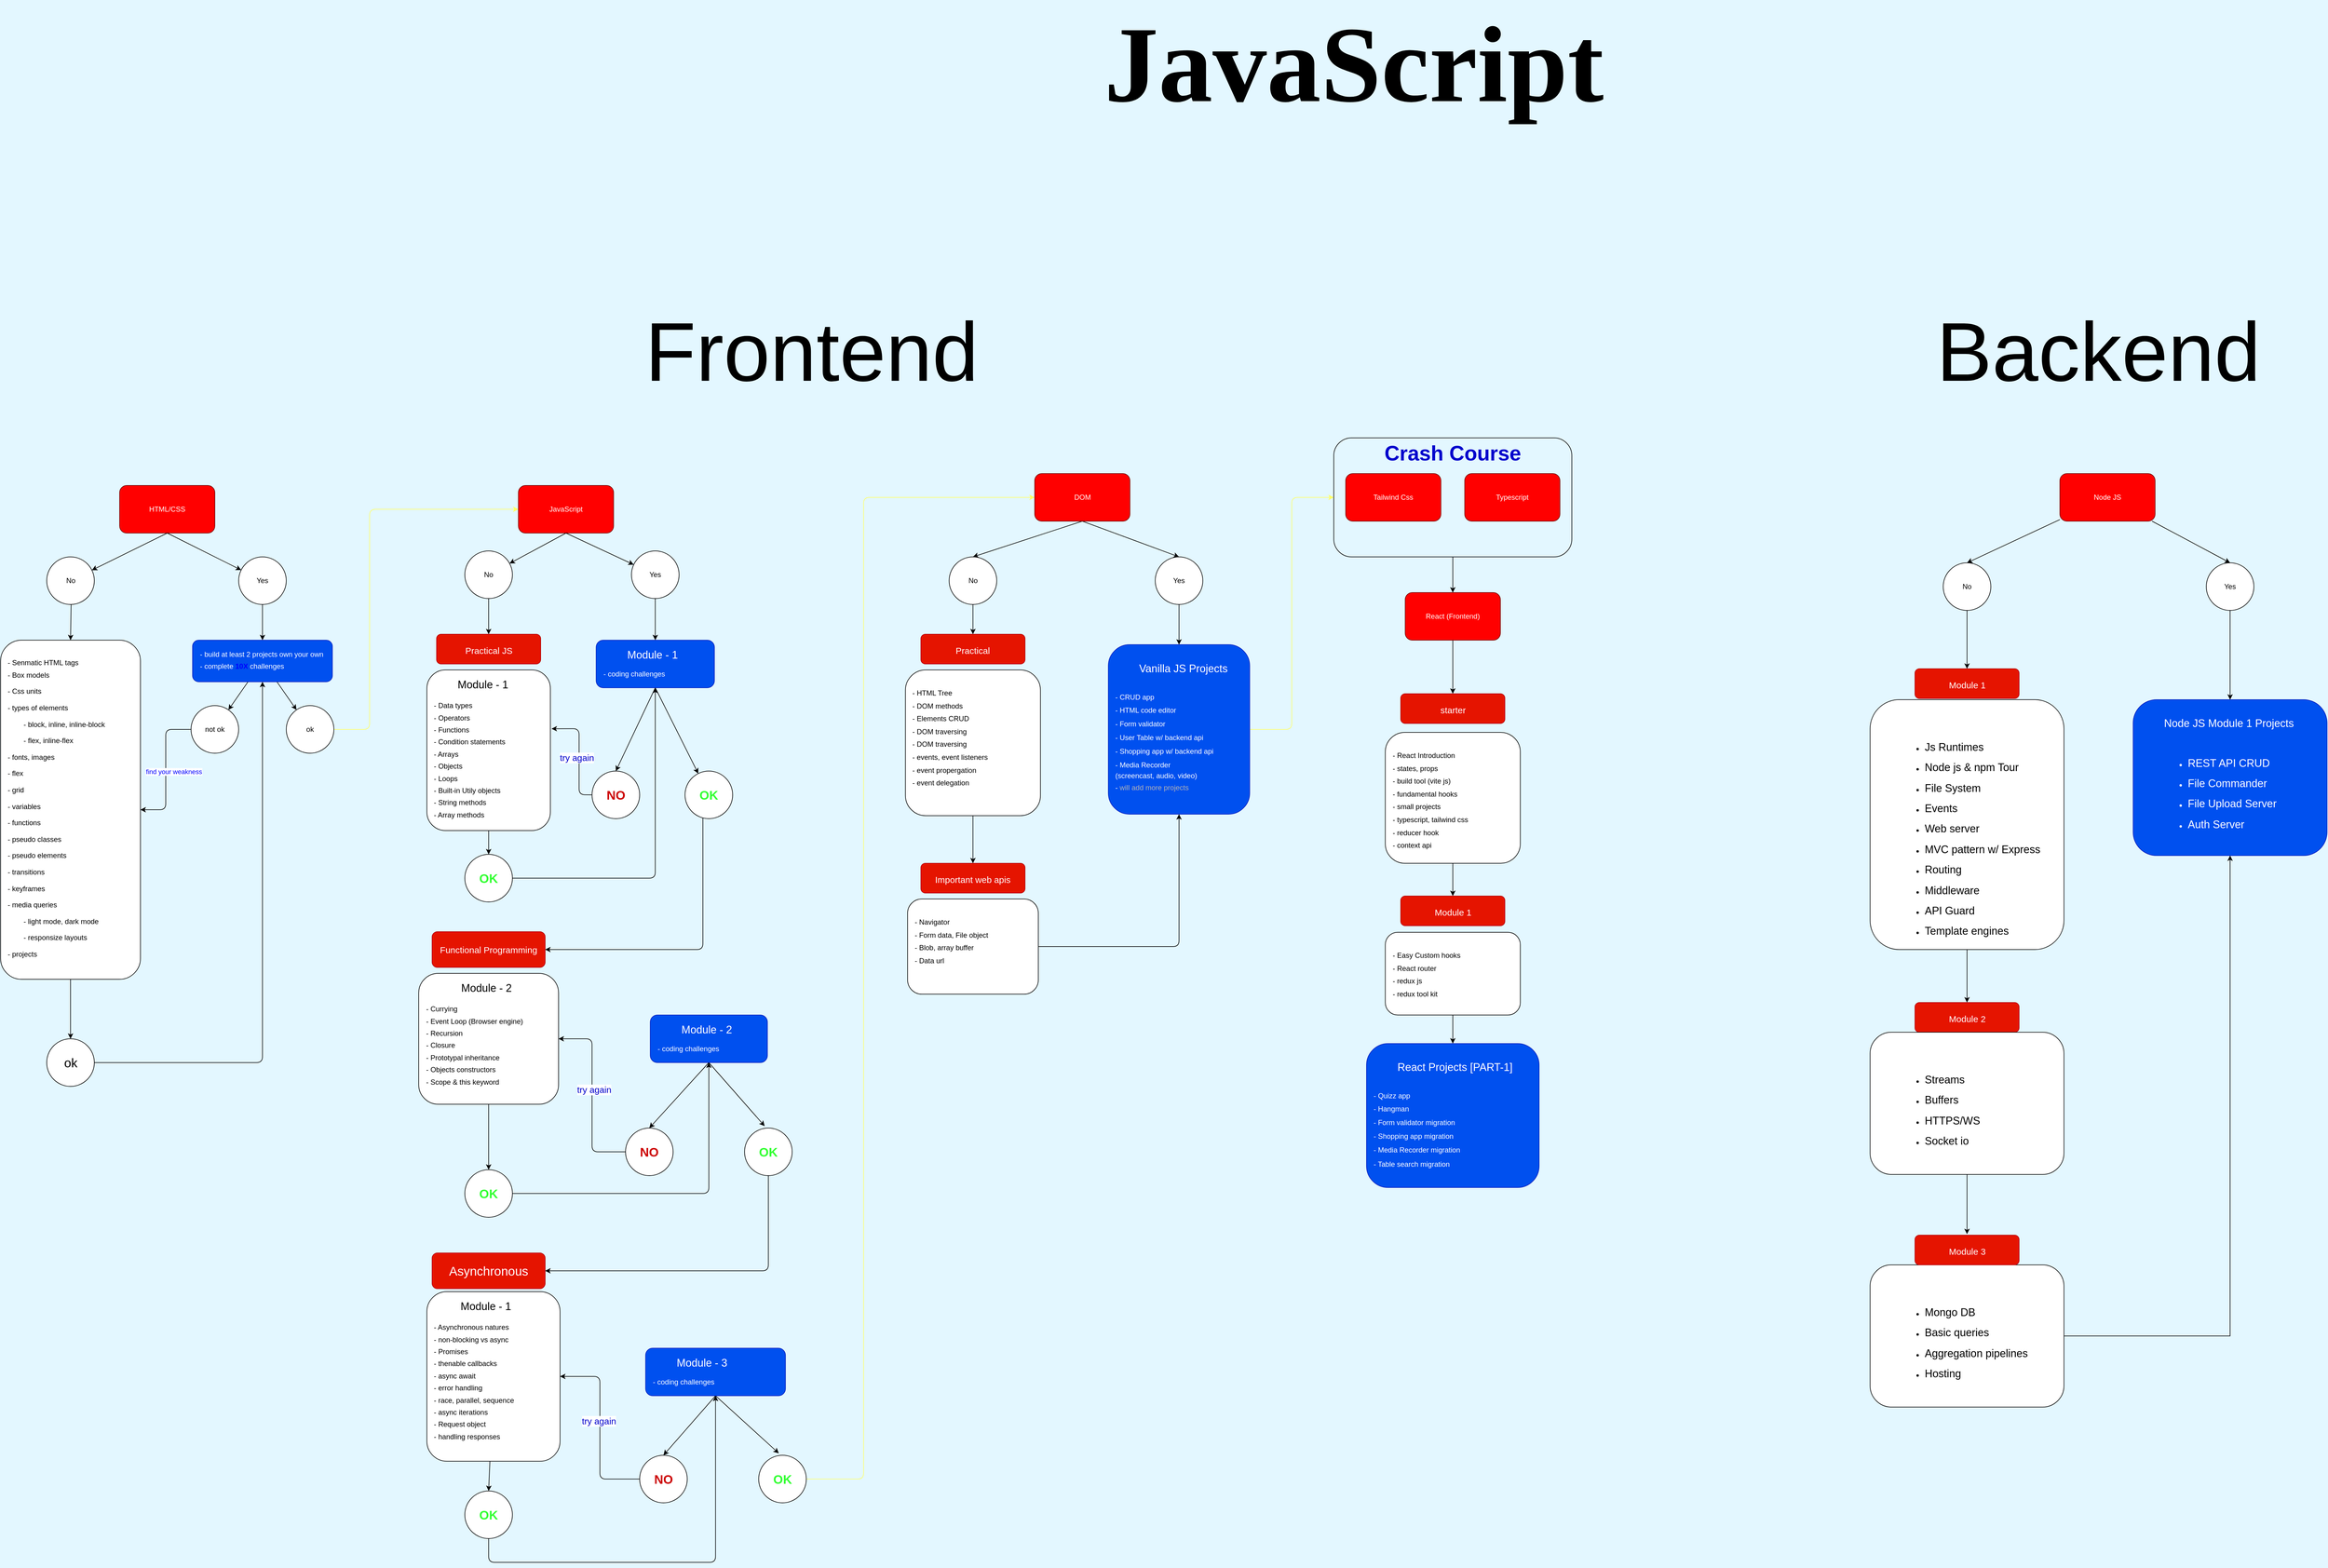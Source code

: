 <mxfile version="22.0.8" type="github">
  <diagram name="Page-1" id="PDXy6o1NTg4b_xBKvF_s">
    <mxGraphModel dx="7060" dy="3550" grid="0" gridSize="10" guides="1" tooltips="1" connect="1" arrows="1" fold="1" page="0" pageScale="1" pageWidth="827" pageHeight="1169" background="#E3F7FF" math="0" shadow="0">
      <root>
        <mxCell id="0" />
        <mxCell id="1" parent="0" />
        <mxCell id="FlzMsr6A2PIpTHrgCxrh-2" value="" style="edgeStyle=none;html=1;exitX=0.5;exitY=1;exitDx=0;exitDy=0;" parent="1" source="FlzMsr6A2PIpTHrgCxrh-3" target="FlzMsr6A2PIpTHrgCxrh-5" edge="1">
          <mxGeometry relative="1" as="geometry" />
        </mxCell>
        <mxCell id="FlzMsr6A2PIpTHrgCxrh-3" value="HTML/CSS" style="rounded=1;whiteSpace=wrap;html=1;fillColor=#FF0000;fontColor=#ffffff;strokeColor=#6F0000;" parent="1" vertex="1">
          <mxGeometry x="160" y="70" width="160" height="80" as="geometry" />
        </mxCell>
        <mxCell id="FlzMsr6A2PIpTHrgCxrh-4" style="edgeStyle=none;html=1;entryX=0.5;entryY=0;entryDx=0;entryDy=0;fontColor=#0000FF;" parent="1" source="FlzMsr6A2PIpTHrgCxrh-5" target="FlzMsr6A2PIpTHrgCxrh-13" edge="1">
          <mxGeometry relative="1" as="geometry" />
        </mxCell>
        <mxCell id="FlzMsr6A2PIpTHrgCxrh-5" value="No" style="ellipse;whiteSpace=wrap;html=1;rounded=1;" parent="1" vertex="1">
          <mxGeometry x="37.5" y="190" width="80" height="80" as="geometry" />
        </mxCell>
        <mxCell id="FlzMsr6A2PIpTHrgCxrh-6" style="edgeStyle=none;html=1;entryX=0.5;entryY=0;entryDx=0;entryDy=0;" parent="1" source="FlzMsr6A2PIpTHrgCxrh-7" target="FlzMsr6A2PIpTHrgCxrh-11" edge="1">
          <mxGeometry relative="1" as="geometry" />
        </mxCell>
        <mxCell id="FlzMsr6A2PIpTHrgCxrh-7" value="Yes" style="ellipse;whiteSpace=wrap;html=1;rounded=1;" parent="1" vertex="1">
          <mxGeometry x="360" y="190" width="80" height="80" as="geometry" />
        </mxCell>
        <mxCell id="FlzMsr6A2PIpTHrgCxrh-8" value="" style="edgeStyle=none;html=1;exitX=0.5;exitY=1;exitDx=0;exitDy=0;" parent="1" source="FlzMsr6A2PIpTHrgCxrh-3" target="FlzMsr6A2PIpTHrgCxrh-7" edge="1">
          <mxGeometry relative="1" as="geometry">
            <mxPoint x="413.636" y="160" as="sourcePoint" />
          </mxGeometry>
        </mxCell>
        <mxCell id="FlzMsr6A2PIpTHrgCxrh-9" value="" style="edgeStyle=none;html=1;fontColor=#0000FF;" parent="1" source="FlzMsr6A2PIpTHrgCxrh-11" target="FlzMsr6A2PIpTHrgCxrh-15" edge="1">
          <mxGeometry relative="1" as="geometry" />
        </mxCell>
        <mxCell id="FlzMsr6A2PIpTHrgCxrh-10" value="" style="edgeStyle=none;html=1;fontColor=#0000FF;" parent="1" source="FlzMsr6A2PIpTHrgCxrh-11" target="FlzMsr6A2PIpTHrgCxrh-18" edge="1">
          <mxGeometry relative="1" as="geometry" />
        </mxCell>
        <mxCell id="FlzMsr6A2PIpTHrgCxrh-11" value="&lt;div style=&quot;text-align: justify;&quot;&gt;&lt;span style=&quot;background-color: initial;&quot;&gt;- build at least 2 projects own your own&lt;/span&gt;&lt;/div&gt;&lt;div style=&quot;text-align: justify; line-height: 230%;&quot;&gt;&lt;span style=&quot;background-color: initial;&quot;&gt;- complete &lt;b&gt;&lt;font color=&quot;#0000ff&quot;&gt;10X&lt;/font&gt;&lt;/b&gt; challenges&lt;/span&gt;&lt;/div&gt;" style="whiteSpace=wrap;html=1;rounded=1;align=left;spacingTop=0;spacing=12;verticalAlign=top;fillColor=#0050ef;fontColor=#ffffff;strokeColor=#001DBC;" parent="1" vertex="1">
          <mxGeometry x="282.5" y="330" width="235" height="70" as="geometry" />
        </mxCell>
        <mxCell id="FlzMsr6A2PIpTHrgCxrh-12" value="" style="edgeStyle=none;html=1;fontSize=18;" parent="1" source="FlzMsr6A2PIpTHrgCxrh-13" target="FlzMsr6A2PIpTHrgCxrh-30" edge="1">
          <mxGeometry relative="1" as="geometry" />
        </mxCell>
        <mxCell id="FlzMsr6A2PIpTHrgCxrh-13" value="&amp;nbsp; &amp;nbsp; &amp;nbsp; &amp;nbsp; &amp;nbsp; &amp;nbsp; &amp;nbsp; &amp;nbsp; &amp;nbsp; &amp;nbsp; &amp;nbsp; &amp;nbsp; &amp;nbsp; &amp;nbsp; &amp;nbsp; &amp;nbsp; &amp;nbsp; &amp;nbsp; &amp;nbsp; &amp;nbsp; &amp;nbsp; &amp;nbsp; &amp;nbsp; &amp;nbsp; &amp;nbsp; &amp;nbsp; &amp;nbsp; &amp;nbsp; &amp;nbsp; &amp;nbsp;&lt;br&gt;- Senmatic HTML tags&lt;br&gt;&lt;div style=&quot;line-height: 27.6px;&quot;&gt;&lt;span style=&quot;background-color: initial;&quot;&gt;- Box models&lt;/span&gt;&lt;/div&gt;&lt;div style=&quot;line-height: 27.6px;&quot;&gt;&lt;span style=&quot;background-color: initial;&quot;&gt;- Css units&lt;/span&gt;&lt;/div&gt;&lt;div style=&quot;line-height: 27.6px;&quot;&gt;&lt;span style=&quot;background-color: initial;&quot;&gt;- types of elements&amp;nbsp;&lt;/span&gt;&lt;/div&gt;&lt;div style=&quot;line-height: 27.6px;&quot;&gt;&lt;span style=&quot;background-color: initial;&quot;&gt;&lt;span style=&quot;white-space: pre;&quot;&gt;&#x9;&lt;/span&gt;- block, inline, inline-block&lt;/span&gt;&lt;/div&gt;&lt;div style=&quot;line-height: 27.6px;&quot;&gt;&lt;span style=&quot;background-color: initial;&quot;&gt;&lt;span style=&quot;white-space: pre;&quot;&gt;&#x9;&lt;/span&gt;- flex, inline-flex&lt;br&gt;&lt;/span&gt;&lt;/div&gt;&lt;div style=&quot;line-height: 27.6px;&quot;&gt;&lt;span style=&quot;background-color: initial;&quot;&gt;- fonts,&amp;nbsp;&lt;/span&gt;&lt;span style=&quot;background-color: initial;&quot;&gt;images&lt;/span&gt;&lt;span style=&quot;background-color: initial;&quot;&gt;&lt;br&gt;&lt;/span&gt;&lt;/div&gt;&lt;div style=&quot;line-height: 27.6px;&quot;&gt;&lt;span style=&quot;background-color: initial;&quot;&gt;- flex&lt;/span&gt;&lt;/div&gt;&lt;div style=&quot;line-height: 27.6px;&quot;&gt;&lt;span style=&quot;background-color: initial;&quot;&gt;- grid&lt;/span&gt;&lt;/div&gt;&lt;div style=&quot;line-height: 27.6px;&quot;&gt;&lt;span style=&quot;background-color: initial;&quot;&gt;- variables&lt;/span&gt;&lt;/div&gt;&lt;div style=&quot;line-height: 27.6px;&quot;&gt;&lt;span style=&quot;background-color: initial;&quot;&gt;- functions&lt;/span&gt;&lt;/div&gt;&lt;div style=&quot;line-height: 27.6px;&quot;&gt;&lt;span style=&quot;background-color: initial;&quot;&gt;- pseudo classes&lt;/span&gt;&lt;/div&gt;&lt;div style=&quot;line-height: 27.6px;&quot;&gt;&lt;span style=&quot;background-color: initial;&quot;&gt;- pseudo elements&lt;/span&gt;&lt;/div&gt;&lt;div style=&quot;line-height: 27.6px;&quot;&gt;&lt;span style=&quot;background-color: initial;&quot;&gt;- transitions&lt;/span&gt;&lt;/div&gt;&lt;div style=&quot;line-height: 27.6px;&quot;&gt;&lt;span style=&quot;background-color: initial;&quot;&gt;- keyframes&lt;/span&gt;&lt;/div&gt;&lt;div style=&quot;line-height: 27.6px;&quot;&gt;&lt;span style=&quot;background-color: initial;&quot;&gt;- media queries&amp;nbsp;&lt;/span&gt;&lt;/div&gt;&lt;div style=&quot;line-height: 27.6px;&quot;&gt;&lt;span style=&quot;background-color: initial;&quot;&gt;&lt;span style=&quot;white-space: pre;&quot;&gt;&#x9;&lt;/span&gt;- light mode, dark mode&lt;br&gt;&lt;/span&gt;&lt;/div&gt;&lt;div style=&quot;line-height: 27.6px;&quot;&gt;&lt;span style=&quot;background-color: initial;&quot;&gt;&lt;span style=&quot;white-space: pre;&quot;&gt;&#x9;&lt;/span&gt;- responsize layouts&lt;br&gt;&lt;/span&gt;&lt;/div&gt;&lt;div style=&quot;line-height: 27.6px;&quot;&gt;&lt;span style=&quot;background-color: initial;&quot;&gt;- projects&lt;/span&gt;&lt;/div&gt;" style="whiteSpace=wrap;html=1;rounded=1;align=left;spacingTop=0;spacing=12;verticalAlign=top;" parent="1" vertex="1">
          <mxGeometry x="-40" y="330" width="235" height="570" as="geometry" />
        </mxCell>
        <mxCell id="FlzMsr6A2PIpTHrgCxrh-14" style="edgeStyle=orthogonalEdgeStyle;html=1;entryX=0;entryY=0.5;entryDx=0;entryDy=0;fontColor=#0000FF;fontSize=19;strokeColor=#FFFF66;" parent="1" source="FlzMsr6A2PIpTHrgCxrh-15" target="FlzMsr6A2PIpTHrgCxrh-20" edge="1">
          <mxGeometry relative="1" as="geometry">
            <Array as="points">
              <mxPoint x="580" y="480" />
              <mxPoint x="580" y="110" />
            </Array>
          </mxGeometry>
        </mxCell>
        <mxCell id="FlzMsr6A2PIpTHrgCxrh-15" value="ok" style="ellipse;whiteSpace=wrap;html=1;align=center;verticalAlign=middle;rounded=1;spacingTop=0;spacing=12;" parent="1" vertex="1">
          <mxGeometry x="440" y="440" width="80" height="80" as="geometry" />
        </mxCell>
        <mxCell id="FlzMsr6A2PIpTHrgCxrh-16" style="edgeStyle=orthogonalEdgeStyle;html=1;entryX=1;entryY=0.5;entryDx=0;entryDy=0;fontColor=#0000FF;" parent="1" source="FlzMsr6A2PIpTHrgCxrh-18" target="FlzMsr6A2PIpTHrgCxrh-13" edge="1">
          <mxGeometry relative="1" as="geometry" />
        </mxCell>
        <mxCell id="FlzMsr6A2PIpTHrgCxrh-17" value="find your weakness" style="edgeLabel;html=1;align=center;verticalAlign=middle;resizable=0;points=[];fontColor=#0000FF;rounded=1;" parent="FlzMsr6A2PIpTHrgCxrh-16" vertex="1" connectable="0">
          <mxGeometry x="-0.205" relative="1" as="geometry">
            <mxPoint x="13" y="26" as="offset" />
          </mxGeometry>
        </mxCell>
        <mxCell id="FlzMsr6A2PIpTHrgCxrh-18" value="not ok" style="ellipse;whiteSpace=wrap;html=1;align=center;verticalAlign=middle;rounded=1;spacingTop=0;spacing=12;" parent="1" vertex="1">
          <mxGeometry x="280" y="440" width="80" height="80" as="geometry" />
        </mxCell>
        <mxCell id="FlzMsr6A2PIpTHrgCxrh-19" value="" style="edgeStyle=none;html=1;exitX=0.5;exitY=1;exitDx=0;exitDy=0;" parent="1" source="FlzMsr6A2PIpTHrgCxrh-20" target="FlzMsr6A2PIpTHrgCxrh-22" edge="1">
          <mxGeometry relative="1" as="geometry" />
        </mxCell>
        <mxCell id="FlzMsr6A2PIpTHrgCxrh-20" value="JavaScript" style="rounded=1;whiteSpace=wrap;html=1;fillColor=#FF0000;fontColor=#ffffff;strokeColor=#6F0000;" parent="1" vertex="1">
          <mxGeometry x="830" y="70" width="160" height="80" as="geometry" />
        </mxCell>
        <mxCell id="FlzMsr6A2PIpTHrgCxrh-21" style="edgeStyle=orthogonalEdgeStyle;html=1;fontSize=15;fontColor=#0000CC;" parent="1" source="FlzMsr6A2PIpTHrgCxrh-22" target="FlzMsr6A2PIpTHrgCxrh-64" edge="1">
          <mxGeometry relative="1" as="geometry" />
        </mxCell>
        <mxCell id="FlzMsr6A2PIpTHrgCxrh-22" value="No" style="ellipse;whiteSpace=wrap;html=1;rounded=1;" parent="1" vertex="1">
          <mxGeometry x="740" y="180" width="80" height="80" as="geometry" />
        </mxCell>
        <mxCell id="FlzMsr6A2PIpTHrgCxrh-23" style="edgeStyle=none;html=1;" parent="1" source="FlzMsr6A2PIpTHrgCxrh-24" target="FlzMsr6A2PIpTHrgCxrh-28" edge="1">
          <mxGeometry relative="1" as="geometry" />
        </mxCell>
        <mxCell id="FlzMsr6A2PIpTHrgCxrh-24" value="Yes" style="ellipse;whiteSpace=wrap;html=1;rounded=1;" parent="1" vertex="1">
          <mxGeometry x="1020" y="180" width="80" height="80" as="geometry" />
        </mxCell>
        <mxCell id="FlzMsr6A2PIpTHrgCxrh-25" value="" style="edgeStyle=none;html=1;exitX=0.5;exitY=1;exitDx=0;exitDy=0;" parent="1" source="FlzMsr6A2PIpTHrgCxrh-20" target="FlzMsr6A2PIpTHrgCxrh-24" edge="1">
          <mxGeometry relative="1" as="geometry">
            <mxPoint x="1006.136" y="160" as="sourcePoint" />
          </mxGeometry>
        </mxCell>
        <mxCell id="FlzMsr6A2PIpTHrgCxrh-26" value="" style="html=1;fontSize=16;exitX=0.5;exitY=1;exitDx=0;exitDy=0;" parent="1" source="FlzMsr6A2PIpTHrgCxrh-28" target="FlzMsr6A2PIpTHrgCxrh-38" edge="1">
          <mxGeometry relative="1" as="geometry" />
        </mxCell>
        <mxCell id="FlzMsr6A2PIpTHrgCxrh-27" style="edgeStyle=none;html=1;exitX=0.5;exitY=1;exitDx=0;exitDy=0;entryX=0.5;entryY=0;entryDx=0;entryDy=0;fontSize=21;fontColor=#33FF33;" parent="1" source="FlzMsr6A2PIpTHrgCxrh-28" target="FlzMsr6A2PIpTHrgCxrh-41" edge="1">
          <mxGeometry relative="1" as="geometry" />
        </mxCell>
        <mxCell id="FlzMsr6A2PIpTHrgCxrh-28" value="&lt;blockquote style=&quot;margin: 0px 0px 0px 40px; border: none; padding: 0px; line-height: 140%;&quot;&gt;&lt;div style=&quot;text-align: center; line-height: 140%;&quot;&gt;&lt;font style=&quot;font-size: 18px;&quot;&gt;Module - 1&lt;/font&gt;&lt;/div&gt;&lt;/blockquote&gt;&lt;div style=&quot;text-align: center;&quot;&gt;&lt;span style=&quot;background-color: initial;&quot;&gt;&lt;br&gt;&lt;/span&gt;&lt;/div&gt;&lt;div style=&quot;text-align: justify;&quot;&gt;&lt;span style=&quot;background-color: initial;&quot;&gt;-&amp;nbsp;&lt;/span&gt;&lt;span style=&quot;background-color: initial;&quot;&gt;coding challenges&lt;/span&gt;&lt;br&gt;&lt;/div&gt;" style="whiteSpace=wrap;html=1;rounded=1;align=left;spacingTop=0;spacing=12;verticalAlign=top;fillColor=#0050ef;fontColor=#ffffff;strokeColor=#001DBC;" parent="1" vertex="1">
          <mxGeometry x="960.63" y="330" width="198.75" height="80" as="geometry" />
        </mxCell>
        <mxCell id="FlzMsr6A2PIpTHrgCxrh-29" style="edgeStyle=orthogonalEdgeStyle;html=1;entryX=0.5;entryY=1;entryDx=0;entryDy=0;fontSize=21;" parent="1" source="FlzMsr6A2PIpTHrgCxrh-30" target="FlzMsr6A2PIpTHrgCxrh-11" edge="1">
          <mxGeometry relative="1" as="geometry" />
        </mxCell>
        <mxCell id="FlzMsr6A2PIpTHrgCxrh-30" value="ok" style="ellipse;whiteSpace=wrap;html=1;align=center;verticalAlign=middle;rounded=1;spacingTop=0;spacing=12;fontSize=21;" parent="1" vertex="1">
          <mxGeometry x="37.5" y="1000" width="80" height="80" as="geometry" />
        </mxCell>
        <mxCell id="FlzMsr6A2PIpTHrgCxrh-31" value="" style="edgeStyle=orthogonalEdgeStyle;html=1;fontSize=16;" parent="1" source="FlzMsr6A2PIpTHrgCxrh-32" edge="1">
          <mxGeometry relative="1" as="geometry">
            <mxPoint x="780" y="690" as="targetPoint" />
          </mxGeometry>
        </mxCell>
        <mxCell id="FlzMsr6A2PIpTHrgCxrh-32" value="&lt;blockquote style=&quot;margin: 0px 0px 0px 40px; border: none; padding: 0px; line-height: 140%;&quot;&gt;&lt;div style=&quot;text-align: center; line-height: 140%;&quot;&gt;&lt;font style=&quot;font-size: 18px;&quot;&gt;Module - 1&lt;/font&gt;&lt;/div&gt;&lt;/blockquote&gt;&lt;div style=&quot;text-align: center;&quot;&gt;&lt;span style=&quot;background-color: initial;&quot;&gt;&lt;br&gt;&lt;/span&gt;&lt;/div&gt;&lt;div style=&quot;text-align: justify; line-height: 170%;&quot;&gt;- Data types&lt;/div&gt;&lt;div style=&quot;text-align: justify; line-height: 170%;&quot;&gt;- Operators&lt;/div&gt;&lt;div style=&quot;text-align: justify; line-height: 170%;&quot;&gt;- Functions&lt;/div&gt;&lt;div style=&quot;text-align: justify; line-height: 170%;&quot;&gt;- Condition statements&lt;/div&gt;&lt;div style=&quot;text-align: justify; line-height: 170%;&quot;&gt;- Arrays&lt;/div&gt;&lt;div style=&quot;text-align: justify; line-height: 170%;&quot;&gt;- Objects&lt;/div&gt;&lt;div style=&quot;text-align: justify; line-height: 170%;&quot;&gt;- Loops&lt;/div&gt;&lt;div style=&quot;text-align: justify; line-height: 170%;&quot;&gt;- Built-in Utily objects&lt;/div&gt;&lt;div style=&quot;text-align: justify; line-height: 170%;&quot;&gt;- String methods&lt;/div&gt;&lt;div style=&quot;text-align: justify; line-height: 170%;&quot;&gt;- Array methods&lt;/div&gt;" style="whiteSpace=wrap;html=1;rounded=1;align=left;spacingTop=0;spacing=12;verticalAlign=top;" parent="1" vertex="1">
          <mxGeometry x="676.25" y="380" width="207.5" height="270" as="geometry" />
        </mxCell>
        <mxCell id="FlzMsr6A2PIpTHrgCxrh-33" style="edgeStyle=orthogonalEdgeStyle;html=1;entryX=0.5;entryY=1;entryDx=0;entryDy=0;fontSize=16;" parent="1" source="FlzMsr6A2PIpTHrgCxrh-34" target="FlzMsr6A2PIpTHrgCxrh-28" edge="1">
          <mxGeometry relative="1" as="geometry" />
        </mxCell>
        <mxCell id="FlzMsr6A2PIpTHrgCxrh-34" value="&lt;font color=&quot;#33ff33&quot;&gt;&lt;b&gt;OK&lt;/b&gt;&lt;/font&gt;" style="ellipse;whiteSpace=wrap;html=1;align=center;verticalAlign=middle;rounded=1;spacingTop=0;spacing=12;fontSize=21;" parent="1" vertex="1">
          <mxGeometry x="740" y="690" width="80" height="80" as="geometry" />
        </mxCell>
        <mxCell id="FlzMsr6A2PIpTHrgCxrh-35" style="edgeStyle=orthogonalEdgeStyle;html=1;entryX=0.5;entryY=0;entryDx=0;entryDy=0;fontSize=21;fontColor=#33FF33;" parent="1" source="FlzMsr6A2PIpTHrgCxrh-36" target="FlzMsr6A2PIpTHrgCxrh-43" edge="1">
          <mxGeometry relative="1" as="geometry" />
        </mxCell>
        <mxCell id="FlzMsr6A2PIpTHrgCxrh-36" value="&lt;blockquote style=&quot;margin: 0px 0px 0px 40px; border: none; padding: 0px; line-height: 140%;&quot;&gt;&lt;div style=&quot;text-align: center; line-height: 140%;&quot;&gt;&lt;font style=&quot;font-size: 18px;&quot;&gt;Module - 2&lt;/font&gt;&lt;/div&gt;&lt;/blockquote&gt;&lt;div style=&quot;text-align: center;&quot;&gt;&lt;span style=&quot;background-color: initial;&quot;&gt;&lt;br&gt;&lt;/span&gt;&lt;/div&gt;&lt;div style=&quot;text-align: justify; line-height: 170%;&quot;&gt;- Currying&lt;/div&gt;&lt;div style=&quot;text-align: justify; line-height: 170%;&quot;&gt;- Event Loop (Browser engine)&lt;/div&gt;&lt;div style=&quot;text-align: justify; line-height: 170%;&quot;&gt;- Recursion&lt;/div&gt;&lt;div style=&quot;text-align: justify; line-height: 170%;&quot;&gt;- Closure&lt;/div&gt;&lt;div style=&quot;text-align: justify; line-height: 170%;&quot;&gt;- Prototypal inheritance&lt;/div&gt;&lt;div style=&quot;text-align: justify; line-height: 170%;&quot;&gt;- Objects constructors&lt;/div&gt;&lt;div style=&quot;text-align: justify; line-height: 170%;&quot;&gt;- Scope &amp;amp; this keyword&lt;/div&gt;" style="whiteSpace=wrap;html=1;rounded=1;align=left;spacingTop=0;spacing=12;verticalAlign=top;" parent="1" vertex="1">
          <mxGeometry x="662.5" y="890" width="235" height="220" as="geometry" />
        </mxCell>
        <mxCell id="FlzMsr6A2PIpTHrgCxrh-37" style="edgeStyle=orthogonalEdgeStyle;html=1;entryX=1;entryY=0.5;entryDx=0;entryDy=0;fontSize=15;fontColor=#0000CC;" parent="1" source="FlzMsr6A2PIpTHrgCxrh-38" target="FlzMsr6A2PIpTHrgCxrh-62" edge="1">
          <mxGeometry relative="1" as="geometry">
            <Array as="points">
              <mxPoint x="1140" y="850" />
            </Array>
          </mxGeometry>
        </mxCell>
        <mxCell id="FlzMsr6A2PIpTHrgCxrh-38" value="&lt;b&gt;&lt;font color=&quot;#33ff33&quot; style=&quot;font-size: 21px;&quot;&gt;OK&lt;/font&gt;&lt;/b&gt;" style="ellipse;whiteSpace=wrap;html=1;align=center;verticalAlign=middle;rounded=1;spacingTop=0;spacing=12;" parent="1" vertex="1">
          <mxGeometry x="1110" y="550" width="80" height="80" as="geometry" />
        </mxCell>
        <mxCell id="FlzMsr6A2PIpTHrgCxrh-39" style="edgeStyle=orthogonalEdgeStyle;html=1;entryX=1;entryY=0.366;entryDx=0;entryDy=0;entryPerimeter=0;fontSize=21;fontColor=#CC0000;" parent="1" edge="1">
          <mxGeometry relative="1" as="geometry">
            <Array as="points">
              <mxPoint x="932" y="590" />
              <mxPoint x="932" y="479" />
            </Array>
            <mxPoint x="955.75" y="589.941" as="sourcePoint" />
            <mxPoint x="885.75" y="478.82" as="targetPoint" />
          </mxGeometry>
        </mxCell>
        <mxCell id="FlzMsr6A2PIpTHrgCxrh-40" value="&lt;font color=&quot;#0000cc&quot;&gt;try again&lt;/font&gt;" style="edgeLabel;html=1;align=center;verticalAlign=middle;resizable=0;points=[];fontSize=15;fontColor=#FFFFFF;rounded=1;" parent="FlzMsr6A2PIpTHrgCxrh-39" vertex="1" connectable="0">
          <mxGeometry x="-0.38" y="1" relative="1" as="geometry">
            <mxPoint x="-3" y="-31" as="offset" />
          </mxGeometry>
        </mxCell>
        <mxCell id="FlzMsr6A2PIpTHrgCxrh-41" value="&lt;span style=&quot;font-size: 21px;&quot;&gt;&lt;b style=&quot;&quot;&gt;&lt;font color=&quot;#cc0000&quot;&gt;NO&lt;/font&gt;&lt;/b&gt;&lt;/span&gt;" style="ellipse;whiteSpace=wrap;html=1;align=center;verticalAlign=middle;rounded=1;spacingTop=0;spacing=12;" parent="1" vertex="1">
          <mxGeometry x="953.75" y="550" width="80" height="80" as="geometry" />
        </mxCell>
        <mxCell id="FlzMsr6A2PIpTHrgCxrh-42" style="edgeStyle=orthogonalEdgeStyle;html=1;entryX=0.5;entryY=1;entryDx=0;entryDy=0;fontSize=21;fontColor=#33FF33;" parent="1" source="FlzMsr6A2PIpTHrgCxrh-43" target="FlzMsr6A2PIpTHrgCxrh-46" edge="1">
          <mxGeometry relative="1" as="geometry" />
        </mxCell>
        <mxCell id="FlzMsr6A2PIpTHrgCxrh-43" value="&lt;font color=&quot;#33ff33&quot;&gt;&lt;b&gt;OK&lt;/b&gt;&lt;/font&gt;" style="ellipse;whiteSpace=wrap;html=1;align=center;verticalAlign=middle;rounded=1;spacingTop=0;spacing=12;fontSize=21;" parent="1" vertex="1">
          <mxGeometry x="740" y="1220" width="80" height="80" as="geometry" />
        </mxCell>
        <mxCell id="FlzMsr6A2PIpTHrgCxrh-44" style="html=1;entryX=0.5;entryY=0;entryDx=0;entryDy=0;fontSize=21;fontColor=#33FF33;exitX=0.5;exitY=1;exitDx=0;exitDy=0;" parent="1" source="FlzMsr6A2PIpTHrgCxrh-46" target="FlzMsr6A2PIpTHrgCxrh-51" edge="1">
          <mxGeometry relative="1" as="geometry" />
        </mxCell>
        <mxCell id="FlzMsr6A2PIpTHrgCxrh-45" style="edgeStyle=none;html=1;entryX=0.422;entryY=-0.041;entryDx=0;entryDy=0;entryPerimeter=0;fontSize=21;fontColor=#33FF33;exitX=0.5;exitY=1;exitDx=0;exitDy=0;" parent="1" source="FlzMsr6A2PIpTHrgCxrh-46" target="FlzMsr6A2PIpTHrgCxrh-48" edge="1">
          <mxGeometry relative="1" as="geometry" />
        </mxCell>
        <mxCell id="FlzMsr6A2PIpTHrgCxrh-46" value="&lt;blockquote style=&quot;margin: 0px 0px 0px 40px; border: none; padding: 0px; line-height: 140%;&quot;&gt;&lt;div style=&quot;text-align: center; line-height: 140%;&quot;&gt;&lt;font style=&quot;font-size: 18px;&quot;&gt;Module - 2&lt;/font&gt;&lt;/div&gt;&lt;/blockquote&gt;&lt;div style=&quot;text-align: center;&quot;&gt;&lt;span style=&quot;background-color: initial;&quot;&gt;&lt;br&gt;&lt;/span&gt;&lt;/div&gt;&lt;div style=&quot;text-align: justify;&quot;&gt;&lt;span style=&quot;background-color: initial;&quot;&gt;- &lt;/span&gt;&lt;span style=&quot;background-color: initial;&quot;&gt;coding challenges&lt;/span&gt;&lt;br&gt;&lt;/div&gt;" style="whiteSpace=wrap;html=1;rounded=1;align=left;spacingTop=0;spacing=12;verticalAlign=top;fillColor=#0050ef;fontColor=#ffffff;strokeColor=#001DBC;" parent="1" vertex="1">
          <mxGeometry x="1051.56" y="960" width="196.87" height="80" as="geometry" />
        </mxCell>
        <mxCell id="FlzMsr6A2PIpTHrgCxrh-47" style="edgeStyle=orthogonalEdgeStyle;html=1;entryX=1;entryY=0.5;entryDx=0;entryDy=0;fontSize=15;fontColor=#0000CC;" parent="1" source="FlzMsr6A2PIpTHrgCxrh-48" target="FlzMsr6A2PIpTHrgCxrh-63" edge="1">
          <mxGeometry relative="1" as="geometry">
            <Array as="points">
              <mxPoint x="1250" y="1390" />
            </Array>
          </mxGeometry>
        </mxCell>
        <mxCell id="FlzMsr6A2PIpTHrgCxrh-48" value="&lt;b&gt;&lt;font color=&quot;#33ff33&quot; style=&quot;font-size: 21px;&quot;&gt;OK&lt;/font&gt;&lt;/b&gt;" style="ellipse;whiteSpace=wrap;html=1;align=center;verticalAlign=middle;rounded=1;spacingTop=0;spacing=12;" parent="1" vertex="1">
          <mxGeometry x="1210" y="1150" width="80" height="80" as="geometry" />
        </mxCell>
        <mxCell id="FlzMsr6A2PIpTHrgCxrh-49" style="edgeStyle=orthogonalEdgeStyle;html=1;entryX=1;entryY=0.5;entryDx=0;entryDy=0;fontSize=21;fontColor=#33FF33;" parent="1" source="FlzMsr6A2PIpTHrgCxrh-51" target="FlzMsr6A2PIpTHrgCxrh-36" edge="1">
          <mxGeometry relative="1" as="geometry" />
        </mxCell>
        <mxCell id="FlzMsr6A2PIpTHrgCxrh-50" value="try again" style="edgeLabel;html=1;align=center;verticalAlign=middle;resizable=0;points=[];fontSize=15;fontColor=#0000CC;rounded=1;" parent="FlzMsr6A2PIpTHrgCxrh-49" vertex="1" connectable="0">
          <mxGeometry x="0.072" y="-3" relative="1" as="geometry">
            <mxPoint as="offset" />
          </mxGeometry>
        </mxCell>
        <mxCell id="FlzMsr6A2PIpTHrgCxrh-51" value="&lt;span style=&quot;font-size: 21px;&quot;&gt;&lt;b style=&quot;&quot;&gt;&lt;font color=&quot;#cc0000&quot;&gt;NO&lt;/font&gt;&lt;/b&gt;&lt;/span&gt;" style="ellipse;whiteSpace=wrap;html=1;align=center;verticalAlign=middle;rounded=1;spacingTop=0;spacing=12;" parent="1" vertex="1">
          <mxGeometry x="1010" y="1150" width="80" height="80" as="geometry" />
        </mxCell>
        <mxCell id="FlzMsr6A2PIpTHrgCxrh-52" style="edgeStyle=orthogonalEdgeStyle;html=1;entryX=0.5;entryY=1;entryDx=0;entryDy=0;fontSize=21;fontColor=#33FF33;" parent="1" source="FlzMsr6A2PIpTHrgCxrh-53" target="FlzMsr6A2PIpTHrgCxrh-56" edge="1">
          <mxGeometry relative="1" as="geometry">
            <Array as="points">
              <mxPoint x="780" y="1880" />
              <mxPoint x="1161" y="1880" />
            </Array>
          </mxGeometry>
        </mxCell>
        <mxCell id="FlzMsr6A2PIpTHrgCxrh-53" value="&lt;font color=&quot;#33ff33&quot;&gt;&lt;b&gt;OK&lt;/b&gt;&lt;/font&gt;" style="ellipse;whiteSpace=wrap;html=1;align=center;verticalAlign=middle;rounded=1;spacingTop=0;spacing=12;fontSize=21;" parent="1" vertex="1">
          <mxGeometry x="740" y="1760" width="80" height="80" as="geometry" />
        </mxCell>
        <mxCell id="FlzMsr6A2PIpTHrgCxrh-54" style="html=1;entryX=0.5;entryY=0;entryDx=0;entryDy=0;fontSize=21;fontColor=#33FF33;exitX=0.5;exitY=1;exitDx=0;exitDy=0;" parent="1" source="FlzMsr6A2PIpTHrgCxrh-56" target="FlzMsr6A2PIpTHrgCxrh-61" edge="1">
          <mxGeometry relative="1" as="geometry" />
        </mxCell>
        <mxCell id="FlzMsr6A2PIpTHrgCxrh-55" style="edgeStyle=none;html=1;entryX=0.422;entryY=-0.041;entryDx=0;entryDy=0;entryPerimeter=0;fontSize=21;fontColor=#33FF33;exitX=0.5;exitY=1;exitDx=0;exitDy=0;" parent="1" source="FlzMsr6A2PIpTHrgCxrh-56" target="FlzMsr6A2PIpTHrgCxrh-58" edge="1">
          <mxGeometry relative="1" as="geometry" />
        </mxCell>
        <mxCell id="FlzMsr6A2PIpTHrgCxrh-56" value="&lt;blockquote style=&quot;margin: 0px 0px 0px 40px; border: none; padding: 0px; line-height: 140%;&quot;&gt;&lt;div style=&quot;text-align: center; line-height: 140%;&quot;&gt;&lt;font style=&quot;font-size: 18px;&quot;&gt;Module - 3&lt;/font&gt;&lt;/div&gt;&lt;/blockquote&gt;&lt;div style=&quot;text-align: center;&quot;&gt;&lt;span style=&quot;background-color: initial;&quot;&gt;&lt;br&gt;&lt;/span&gt;&lt;/div&gt;&lt;div style=&quot;text-align: justify;&quot;&gt;&lt;span style=&quot;background-color: initial;&quot;&gt;- &lt;/span&gt;&lt;span style=&quot;background-color: initial;&quot;&gt;coding challenges&lt;/span&gt;&lt;br&gt;&lt;/div&gt;" style="whiteSpace=wrap;html=1;rounded=1;align=left;spacingTop=0;spacing=12;verticalAlign=top;fillColor=#0050ef;fontColor=#ffffff;strokeColor=#001DBC;" parent="1" vertex="1">
          <mxGeometry x="1043.75" y="1520" width="235" height="80" as="geometry" />
        </mxCell>
        <mxCell id="FlzMsr6A2PIpTHrgCxrh-57" style="edgeStyle=orthogonalEdgeStyle;html=1;strokeColor=#FFFF66;fontSize=19;fontColor=#0000CC;entryX=0;entryY=0.5;entryDx=0;entryDy=0;" parent="1" source="FlzMsr6A2PIpTHrgCxrh-58" target="FlzMsr6A2PIpTHrgCxrh-67" edge="1">
          <mxGeometry relative="1" as="geometry">
            <mxPoint x="1490" y="110.0" as="targetPoint" />
            <Array as="points">
              <mxPoint x="1410" y="1740" />
              <mxPoint x="1410" y="90" />
            </Array>
          </mxGeometry>
        </mxCell>
        <mxCell id="FlzMsr6A2PIpTHrgCxrh-58" value="&lt;b&gt;&lt;font color=&quot;#33ff33&quot; style=&quot;font-size: 21px;&quot;&gt;OK&lt;/font&gt;&lt;/b&gt;" style="ellipse;whiteSpace=wrap;html=1;align=center;verticalAlign=middle;rounded=1;spacingTop=0;spacing=12;" parent="1" vertex="1">
          <mxGeometry x="1233.75" y="1700" width="80" height="80" as="geometry" />
        </mxCell>
        <mxCell id="FlzMsr6A2PIpTHrgCxrh-59" style="edgeStyle=orthogonalEdgeStyle;html=1;entryX=1;entryY=0.5;entryDx=0;entryDy=0;fontSize=21;fontColor=#33FF33;" parent="1" source="FlzMsr6A2PIpTHrgCxrh-61" target="FlzMsr6A2PIpTHrgCxrh-100" edge="1">
          <mxGeometry relative="1" as="geometry">
            <mxPoint x="900" y="1540" as="targetPoint" />
          </mxGeometry>
        </mxCell>
        <mxCell id="FlzMsr6A2PIpTHrgCxrh-60" value="try again" style="edgeLabel;html=1;align=center;verticalAlign=middle;resizable=0;points=[];fontSize=15;fontColor=#0000CC;rounded=1;" parent="FlzMsr6A2PIpTHrgCxrh-59" vertex="1" connectable="0">
          <mxGeometry x="0.219" relative="1" as="geometry">
            <mxPoint x="-2" y="21" as="offset" />
          </mxGeometry>
        </mxCell>
        <mxCell id="FlzMsr6A2PIpTHrgCxrh-61" value="&lt;span style=&quot;font-size: 21px;&quot;&gt;&lt;b style=&quot;&quot;&gt;&lt;font color=&quot;#cc0000&quot;&gt;NO&lt;/font&gt;&lt;/b&gt;&lt;/span&gt;" style="ellipse;whiteSpace=wrap;html=1;align=center;verticalAlign=middle;rounded=1;spacingTop=0;spacing=12;" parent="1" vertex="1">
          <mxGeometry x="1033.75" y="1700" width="80" height="80" as="geometry" />
        </mxCell>
        <mxCell id="FlzMsr6A2PIpTHrgCxrh-62" value="Functional Programming" style="rounded=1;whiteSpace=wrap;html=1;labelBackgroundColor=none;fontSize=15;fontColor=#ffffff;fillColor=#e51400;strokeColor=#B20000;" parent="1" vertex="1">
          <mxGeometry x="685" y="820" width="190" height="60" as="geometry" />
        </mxCell>
        <mxCell id="FlzMsr6A2PIpTHrgCxrh-63" value="Asynchronous" style="rounded=1;whiteSpace=wrap;html=1;labelBackgroundColor=none;fontSize=21;fontColor=#ffffff;fillColor=#e51400;strokeColor=#B20000;" parent="1" vertex="1">
          <mxGeometry x="685" y="1360" width="190" height="60" as="geometry" />
        </mxCell>
        <mxCell id="FlzMsr6A2PIpTHrgCxrh-64" value="&lt;font style=&quot;font-size: 15px;&quot;&gt;Practical JS&lt;/font&gt;" style="rounded=1;whiteSpace=wrap;html=1;labelBackgroundColor=none;fontSize=21;fontColor=#ffffff;fillColor=#e51400;strokeColor=#B20000;" parent="1" vertex="1">
          <mxGeometry x="692.5" y="320" width="175" height="50" as="geometry" />
        </mxCell>
        <mxCell id="FlzMsr6A2PIpTHrgCxrh-65" style="edgeStyle=none;html=1;entryX=0.5;entryY=0;entryDx=0;entryDy=0;exitX=0.5;exitY=1;exitDx=0;exitDy=0;" parent="1" source="FlzMsr6A2PIpTHrgCxrh-67" target="FlzMsr6A2PIpTHrgCxrh-71" edge="1">
          <mxGeometry relative="1" as="geometry" />
        </mxCell>
        <mxCell id="FlzMsr6A2PIpTHrgCxrh-66" style="edgeStyle=none;html=1;entryX=0.5;entryY=0;entryDx=0;entryDy=0;exitX=0.5;exitY=1;exitDx=0;exitDy=0;" parent="1" source="FlzMsr6A2PIpTHrgCxrh-67" target="FlzMsr6A2PIpTHrgCxrh-69" edge="1">
          <mxGeometry relative="1" as="geometry" />
        </mxCell>
        <mxCell id="FlzMsr6A2PIpTHrgCxrh-67" value="DOM" style="rounded=1;whiteSpace=wrap;html=1;fillColor=#FF0000;fontColor=#ffffff;strokeColor=#6F0000;" parent="1" vertex="1">
          <mxGeometry x="1697.5" y="50" width="160" height="80" as="geometry" />
        </mxCell>
        <mxCell id="FlzMsr6A2PIpTHrgCxrh-68" style="edgeStyle=none;html=1;" parent="1" source="FlzMsr6A2PIpTHrgCxrh-69" target="FlzMsr6A2PIpTHrgCxrh-73" edge="1">
          <mxGeometry relative="1" as="geometry" />
        </mxCell>
        <mxCell id="FlzMsr6A2PIpTHrgCxrh-69" value="Yes" style="ellipse;whiteSpace=wrap;html=1;rounded=1;" parent="1" vertex="1">
          <mxGeometry x="1900" y="190" width="80" height="80" as="geometry" />
        </mxCell>
        <mxCell id="FlzMsr6A2PIpTHrgCxrh-70" style="edgeStyle=none;html=1;entryX=0.5;entryY=0;entryDx=0;entryDy=0;" parent="1" source="FlzMsr6A2PIpTHrgCxrh-71" target="FlzMsr6A2PIpTHrgCxrh-74" edge="1">
          <mxGeometry relative="1" as="geometry" />
        </mxCell>
        <mxCell id="FlzMsr6A2PIpTHrgCxrh-71" value="No" style="ellipse;whiteSpace=wrap;html=1;rounded=1;" parent="1" vertex="1">
          <mxGeometry x="1553.75" y="190" width="80" height="80" as="geometry" />
        </mxCell>
        <mxCell id="FlzMsr6A2PIpTHrgCxrh-72" style="edgeStyle=orthogonalEdgeStyle;html=1;entryX=0;entryY=0.5;entryDx=0;entryDy=0;fontSize=35;fontColor=#0000CC;strokeColor=#FFFF66;" parent="1" source="FlzMsr6A2PIpTHrgCxrh-73" target="FlzMsr6A2PIpTHrgCxrh-83" edge="1">
          <mxGeometry relative="1" as="geometry" />
        </mxCell>
        <mxCell id="FlzMsr6A2PIpTHrgCxrh-73" value="&lt;p style=&quot;line-height: 130%;&quot;&gt;&lt;/p&gt;&lt;blockquote style=&quot;margin: 0px 0px 0px 40px; border: none; padding: 0px; line-height: 190%;&quot;&gt;&lt;div style=&quot;text-align: center; line-height: 190%;&quot;&gt;&lt;span style=&quot;font-size: 18px;&quot;&gt;Vanilla JS Projects&lt;/span&gt;&lt;/div&gt;&lt;/blockquote&gt;&lt;div style=&quot;text-align: center; line-height: 190%;&quot;&gt;&lt;span style=&quot;background-color: initial;&quot;&gt;&lt;br&gt;&lt;/span&gt;&lt;/div&gt;&lt;div style=&quot;text-align: justify; line-height: 190%;&quot;&gt;&lt;span style=&quot;background-color: initial;&quot;&gt;- CRUD app&lt;/span&gt;&lt;br&gt;&lt;/div&gt;&lt;div style=&quot;text-align: justify; line-height: 190%;&quot;&gt;&lt;span style=&quot;background-color: initial;&quot;&gt;- HTML code editor&lt;/span&gt;&lt;/div&gt;&lt;div style=&quot;text-align: justify; line-height: 190%;&quot;&gt;&lt;span style=&quot;background-color: initial;&quot;&gt;- Form validator&lt;/span&gt;&lt;/div&gt;&lt;div style=&quot;text-align: justify; line-height: 190%;&quot;&gt;&lt;span style=&quot;background-color: initial;&quot;&gt;- User Table w/ backend api&lt;/span&gt;&lt;/div&gt;&lt;div style=&quot;text-align: justify; line-height: 190%;&quot;&gt;&lt;span style=&quot;background-color: initial;&quot;&gt;- Shopping app w/ backend api&lt;/span&gt;&lt;/div&gt;&lt;div style=&quot;text-align: justify; line-height: 190%;&quot;&gt;- Media Recorder&amp;nbsp;&lt;/div&gt;&lt;div style=&quot;text-align: justify; line-height: 120%;&quot;&gt;(screencast, audio, video)&lt;/div&gt;&lt;div style=&quot;text-align: justify; line-height: 210%;&quot;&gt;- &lt;font color=&quot;#b3b3b3&quot;&gt;will add more projects&lt;/font&gt;&lt;/div&gt;&lt;p&gt;&lt;/p&gt;" style="whiteSpace=wrap;html=1;rounded=1;align=left;spacingTop=0;spacing=12;verticalAlign=top;fillColor=#0050ef;fontColor=#ffffff;strokeColor=#001DBC;" parent="1" vertex="1">
          <mxGeometry x="1821.25" y="337.5" width="237.5" height="285" as="geometry" />
        </mxCell>
        <mxCell id="FlzMsr6A2PIpTHrgCxrh-74" value="&lt;font style=&quot;font-size: 15px;&quot;&gt;Practical&lt;/font&gt;" style="rounded=1;whiteSpace=wrap;html=1;labelBackgroundColor=none;fontSize=21;fontColor=#ffffff;fillColor=#e51400;strokeColor=#B20000;" parent="1" vertex="1">
          <mxGeometry x="1506.25" y="320" width="175" height="50" as="geometry" />
        </mxCell>
        <mxCell id="FlzMsr6A2PIpTHrgCxrh-75" style="edgeStyle=none;html=1;entryX=0.5;entryY=0;entryDx=0;entryDy=0;fontColor=#B3B3B3;" parent="1" source="FlzMsr6A2PIpTHrgCxrh-76" target="FlzMsr6A2PIpTHrgCxrh-77" edge="1">
          <mxGeometry relative="1" as="geometry" />
        </mxCell>
        <mxCell id="FlzMsr6A2PIpTHrgCxrh-76" value="&lt;p style=&quot;line-height: 180%;&quot;&gt;- HTML Tree&lt;br&gt;- DOM methods&lt;br&gt;- Elements CRUD&lt;br&gt;- DOM traversing&lt;br&gt;- DOM traversing&lt;br&gt;- events, event listeners&lt;br&gt;- event propergation&lt;br&gt;- event delegation&lt;/p&gt;" style="whiteSpace=wrap;html=1;rounded=1;align=left;spacingTop=0;spacing=12;verticalAlign=top;" parent="1" vertex="1">
          <mxGeometry x="1480.32" y="380" width="226.87" height="245" as="geometry" />
        </mxCell>
        <mxCell id="FlzMsr6A2PIpTHrgCxrh-77" value="&lt;span style=&quot;font-size: 15px;&quot;&gt;Important web apis&lt;/span&gt;" style="rounded=1;whiteSpace=wrap;html=1;labelBackgroundColor=none;fontSize=21;fontColor=#ffffff;fillColor=#e51400;strokeColor=#B20000;" parent="1" vertex="1">
          <mxGeometry x="1506.25" y="705" width="175" height="50" as="geometry" />
        </mxCell>
        <mxCell id="FlzMsr6A2PIpTHrgCxrh-78" style="edgeStyle=orthogonalEdgeStyle;html=1;entryX=0.5;entryY=1;entryDx=0;entryDy=0;fontColor=#B3B3B3;" parent="1" source="FlzMsr6A2PIpTHrgCxrh-79" target="FlzMsr6A2PIpTHrgCxrh-73" edge="1">
          <mxGeometry relative="1" as="geometry" />
        </mxCell>
        <mxCell id="FlzMsr6A2PIpTHrgCxrh-79" value="&lt;p style=&quot;line-height: 180%;&quot;&gt;- Navigator&lt;br&gt;- Form data, File object&lt;br&gt;- Blob, array buffer&lt;br&gt;- Data url&lt;br&gt;&lt;/p&gt;" style="whiteSpace=wrap;html=1;rounded=1;align=left;spacingTop=0;spacing=12;verticalAlign=top;" parent="1" vertex="1">
          <mxGeometry x="1483.91" y="765" width="219.69" height="160" as="geometry" />
        </mxCell>
        <mxCell id="FlzMsr6A2PIpTHrgCxrh-80" value="Tailwind Css" style="rounded=1;whiteSpace=wrap;html=1;fillColor=#FF0000;fontColor=#ffffff;strokeColor=#6F0000;" parent="1" vertex="1">
          <mxGeometry x="2220" y="50" width="160" height="80" as="geometry" />
        </mxCell>
        <mxCell id="FlzMsr6A2PIpTHrgCxrh-81" value="Typescript" style="rounded=1;whiteSpace=wrap;html=1;fillColor=#FF0000;fontColor=#ffffff;strokeColor=#6F0000;" parent="1" vertex="1">
          <mxGeometry x="2420" y="50" width="160" height="80" as="geometry" />
        </mxCell>
        <mxCell id="FlzMsr6A2PIpTHrgCxrh-82" style="edgeStyle=orthogonalEdgeStyle;html=1;entryX=0.5;entryY=0;entryDx=0;entryDy=0;fontSize=35;fontColor=#0000CC;" parent="1" source="FlzMsr6A2PIpTHrgCxrh-83" target="FlzMsr6A2PIpTHrgCxrh-86" edge="1">
          <mxGeometry relative="1" as="geometry" />
        </mxCell>
        <mxCell id="FlzMsr6A2PIpTHrgCxrh-83" value="" style="rounded=1;whiteSpace=wrap;html=1;labelBackgroundColor=none;fontColor=#B3B3B3;fillColor=none;" parent="1" vertex="1">
          <mxGeometry x="2200" y="-10" width="400" height="200" as="geometry" />
        </mxCell>
        <mxCell id="FlzMsr6A2PIpTHrgCxrh-84" value="&lt;font color=&quot;#0000cc&quot; style=&quot;font-size: 35px;&quot;&gt;&lt;b&gt;Crash Course&lt;/b&gt;&lt;/font&gt;" style="text;html=1;strokeColor=none;fillColor=none;align=center;verticalAlign=middle;whiteSpace=wrap;rounded=1;labelBackgroundColor=none;fontColor=#B3B3B3;" parent="1" vertex="1">
          <mxGeometry x="2275" width="250" height="30" as="geometry" />
        </mxCell>
        <mxCell id="FlzMsr6A2PIpTHrgCxrh-85" style="edgeStyle=none;html=1;entryX=0.5;entryY=0;entryDx=0;entryDy=0;" parent="1" source="FlzMsr6A2PIpTHrgCxrh-86" target="FlzMsr6A2PIpTHrgCxrh-90" edge="1">
          <mxGeometry relative="1" as="geometry" />
        </mxCell>
        <mxCell id="FlzMsr6A2PIpTHrgCxrh-86" value="React (Frontend)" style="rounded=1;whiteSpace=wrap;html=1;fillColor=#FF0000;fontColor=#ffffff;strokeColor=#6F0000;" parent="1" vertex="1">
          <mxGeometry x="2320" y="250" width="160" height="80" as="geometry" />
        </mxCell>
        <mxCell id="FlzMsr6A2PIpTHrgCxrh-87" value="&lt;p style=&quot;line-height: 130%;&quot;&gt;&lt;/p&gt;&lt;blockquote style=&quot;margin: 0px 0px 0px 40px; border: none; padding: 0px; line-height: 190%;&quot;&gt;&lt;div style=&quot;text-align: center; line-height: 190%;&quot;&gt;&lt;span style=&quot;font-size: 18px;&quot;&gt;React Projects [PART-1]&lt;/span&gt;&lt;/div&gt;&lt;/blockquote&gt;&lt;div style=&quot;text-align: center; line-height: 190%;&quot;&gt;&lt;span style=&quot;background-color: initial;&quot;&gt;&lt;br&gt;&lt;/span&gt;&lt;/div&gt;&lt;div style=&quot;text-align: justify; line-height: 190%;&quot;&gt;&lt;span style=&quot;background-color: initial;&quot;&gt;- Quizz app&lt;/span&gt;&lt;br&gt;&lt;/div&gt;&lt;div style=&quot;text-align: justify; line-height: 190%;&quot;&gt;&lt;span style=&quot;background-color: initial;&quot;&gt;- Hangman&amp;nbsp;&lt;/span&gt;&lt;/div&gt;&lt;div style=&quot;text-align: justify; line-height: 190%;&quot;&gt;&lt;span style=&quot;background-color: initial;&quot;&gt;- Form validator migration&lt;/span&gt;&lt;/div&gt;&lt;div style=&quot;text-align: justify; line-height: 190%;&quot;&gt;&lt;span style=&quot;background-color: initial;&quot;&gt;- Shopping app migration&lt;/span&gt;&lt;/div&gt;&lt;div style=&quot;text-align: justify; line-height: 190%;&quot;&gt;- Media Recorder migration&lt;/div&gt;&lt;div style=&quot;text-align: justify; line-height: 210%;&quot;&gt;- Table search migration&lt;/div&gt;&lt;p&gt;&lt;/p&gt;" style="whiteSpace=wrap;html=1;rounded=1;align=left;spacingTop=0;spacing=12;verticalAlign=top;fillColor=#0050ef;fontColor=#ffffff;strokeColor=#001DBC;" parent="1" vertex="1">
          <mxGeometry x="2255.01" y="1008" width="290" height="242" as="geometry" />
        </mxCell>
        <mxCell id="FlzMsr6A2PIpTHrgCxrh-88" style="edgeStyle=none;html=1;entryX=0.5;entryY=0;entryDx=0;entryDy=0;" parent="1" source="FlzMsr6A2PIpTHrgCxrh-89" target="FlzMsr6A2PIpTHrgCxrh-93" edge="1">
          <mxGeometry relative="1" as="geometry" />
        </mxCell>
        <mxCell id="FlzMsr6A2PIpTHrgCxrh-89" value="&lt;p style=&quot;line-height: 180%;&quot;&gt;- React Introduction&lt;br&gt;- states, props&lt;br&gt;- build tool (vite js)&lt;br&gt;- fundamental hooks&lt;br&gt;- small projects&lt;br&gt;- typescript, tailwind css&amp;nbsp;&lt;br&gt;- reducer hook&lt;br&gt;- context api&lt;/p&gt;" style="whiteSpace=wrap;html=1;rounded=1;align=left;spacingTop=0;spacing=12;verticalAlign=top;" parent="1" vertex="1">
          <mxGeometry x="2286.57" y="485" width="226.87" height="220" as="geometry" />
        </mxCell>
        <mxCell id="FlzMsr6A2PIpTHrgCxrh-90" value="&lt;font style=&quot;font-size: 15px;&quot;&gt;starter&lt;/font&gt;" style="rounded=1;whiteSpace=wrap;html=1;labelBackgroundColor=none;fontSize=21;fontColor=#ffffff;fillColor=#e51400;strokeColor=#B20000;" parent="1" vertex="1">
          <mxGeometry x="2312.5" y="420" width="175" height="50" as="geometry" />
        </mxCell>
        <mxCell id="FlzMsr6A2PIpTHrgCxrh-91" style="edgeStyle=none;html=1;entryX=0.5;entryY=0;entryDx=0;entryDy=0;" parent="1" source="FlzMsr6A2PIpTHrgCxrh-92" target="FlzMsr6A2PIpTHrgCxrh-87" edge="1">
          <mxGeometry relative="1" as="geometry" />
        </mxCell>
        <mxCell id="FlzMsr6A2PIpTHrgCxrh-92" value="&lt;p style=&quot;line-height: 180%;&quot;&gt;- Easy Custom hooks&lt;br&gt;- React router&lt;br&gt;- redux js&lt;br&gt;- redux tool kit&lt;/p&gt;" style="whiteSpace=wrap;html=1;rounded=1;align=left;spacingTop=0;spacing=12;verticalAlign=top;" parent="1" vertex="1">
          <mxGeometry x="2286.58" y="821" width="226.87" height="139" as="geometry" />
        </mxCell>
        <mxCell id="FlzMsr6A2PIpTHrgCxrh-93" value="&lt;font style=&quot;font-size: 15px;&quot;&gt;Module 1&lt;/font&gt;" style="rounded=1;whiteSpace=wrap;html=1;labelBackgroundColor=none;fontSize=21;fontColor=#ffffff;fillColor=#e51400;strokeColor=#B20000;" parent="1" vertex="1">
          <mxGeometry x="2312.5" y="760" width="175" height="50" as="geometry" />
        </mxCell>
        <mxCell id="FlzMsr6A2PIpTHrgCxrh-94" value="Frontend" style="text;html=1;strokeColor=none;fillColor=none;align=center;verticalAlign=middle;whiteSpace=wrap;rounded=0;labelBackgroundColor=none;fontSize=140;" parent="1" vertex="1">
          <mxGeometry x="947.5" y="-240" width="750" height="170" as="geometry" />
        </mxCell>
        <mxCell id="FlzMsr6A2PIpTHrgCxrh-95" style="edgeStyle=none;html=1;entryX=0.5;entryY=0;entryDx=0;entryDy=0;" parent="1" source="FlzMsr6A2PIpTHrgCxrh-97" target="FlzMsr6A2PIpTHrgCxrh-103" edge="1">
          <mxGeometry relative="1" as="geometry" />
        </mxCell>
        <mxCell id="FlzMsr6A2PIpTHrgCxrh-96" style="edgeStyle=none;html=1;entryX=0.5;entryY=0;entryDx=0;entryDy=0;" parent="1" source="FlzMsr6A2PIpTHrgCxrh-97" target="FlzMsr6A2PIpTHrgCxrh-104" edge="1">
          <mxGeometry relative="1" as="geometry" />
        </mxCell>
        <mxCell id="FlzMsr6A2PIpTHrgCxrh-97" value="Node JS" style="rounded=1;whiteSpace=wrap;html=1;fillColor=#FF0000;fontColor=#ffffff;strokeColor=#6F0000;" parent="1" vertex="1">
          <mxGeometry x="3420" y="50" width="160" height="80" as="geometry" />
        </mxCell>
        <mxCell id="FlzMsr6A2PIpTHrgCxrh-98" value="Backend" style="text;html=1;strokeColor=none;fillColor=none;align=center;verticalAlign=middle;whiteSpace=wrap;rounded=0;labelBackgroundColor=none;fontSize=140;" parent="1" vertex="1">
          <mxGeometry x="3110" y="-240" width="750" height="170" as="geometry" />
        </mxCell>
        <mxCell id="FlzMsr6A2PIpTHrgCxrh-99" style="edgeStyle=none;html=1;entryX=0.5;entryY=0;entryDx=0;entryDy=0;" parent="1" source="FlzMsr6A2PIpTHrgCxrh-100" target="FlzMsr6A2PIpTHrgCxrh-53" edge="1">
          <mxGeometry relative="1" as="geometry" />
        </mxCell>
        <mxCell id="FlzMsr6A2PIpTHrgCxrh-100" value="&lt;blockquote style=&quot;margin: 0px 0px 0px 40px; border: none; padding: 0px; line-height: 140%;&quot;&gt;&lt;div style=&quot;text-align: center; line-height: 140%;&quot;&gt;&lt;font style=&quot;font-size: 18px;&quot;&gt;Module - 1&lt;/font&gt;&lt;/div&gt;&lt;/blockquote&gt;&lt;div style=&quot;text-align: center;&quot;&gt;&lt;span style=&quot;background-color: initial;&quot;&gt;&lt;br&gt;&lt;/span&gt;&lt;/div&gt;&lt;div style=&quot;text-align: justify; line-height: 170%;&quot;&gt;- Asynchronous natures&lt;/div&gt;&lt;div style=&quot;text-align: justify; line-height: 170%;&quot;&gt;- non-blocking vs async&lt;/div&gt;&lt;div style=&quot;text-align: justify; line-height: 170%;&quot;&gt;- Promises&lt;/div&gt;&lt;div style=&quot;text-align: justify; line-height: 170%;&quot;&gt;- thenable callbacks&lt;/div&gt;&lt;div style=&quot;text-align: justify; line-height: 170%;&quot;&gt;- async await&lt;/div&gt;&lt;div style=&quot;text-align: justify; line-height: 170%;&quot;&gt;- error handling&lt;/div&gt;&lt;div style=&quot;text-align: justify; line-height: 170%;&quot;&gt;- race, parallel, sequence&lt;/div&gt;&lt;div style=&quot;text-align: justify; line-height: 170%;&quot;&gt;- async iterations&lt;/div&gt;&lt;div style=&quot;text-align: justify; line-height: 170%;&quot;&gt;- Request object&lt;/div&gt;&lt;div style=&quot;text-align: justify; line-height: 170%;&quot;&gt;- handling responses&lt;/div&gt;" style="whiteSpace=wrap;html=1;rounded=1;align=left;spacingTop=0;spacing=12;verticalAlign=top;" parent="1" vertex="1">
          <mxGeometry x="676.25" y="1425" width="223.75" height="285" as="geometry" />
        </mxCell>
        <mxCell id="FlzMsr6A2PIpTHrgCxrh-101" value="&lt;p style=&quot;line-height: 130%;&quot;&gt;&lt;/p&gt;&lt;blockquote style=&quot;margin: 0px 0px 0px 40px; border: none; padding: 0px; line-height: 190%;&quot;&gt;&lt;div style=&quot;text-align: center; line-height: 190%;&quot;&gt;&lt;span style=&quot;font-size: 18px;&quot;&gt;Node JS Module 1 Projects&lt;/span&gt;&lt;/div&gt;&lt;div style=&quot;text-align: center; line-height: 190%;&quot;&gt;&lt;span style=&quot;font-size: 18px;&quot;&gt;&lt;br&gt;&lt;/span&gt;&lt;/div&gt;&lt;div style=&quot;line-height: 190%;&quot;&gt;&lt;ul style=&quot;line-height: 270%;&quot;&gt;&lt;li style=&quot;&quot;&gt;&lt;span style=&quot;font-size: 18px;&quot;&gt;REST API CRUD&lt;/span&gt;&lt;/li&gt;&lt;li style=&quot;&quot;&gt;&lt;span style=&quot;font-size: 18px;&quot;&gt;File Commander&lt;/span&gt;&lt;/li&gt;&lt;li style=&quot;&quot;&gt;&lt;span style=&quot;font-size: 18px;&quot;&gt;File Upload Server&lt;/span&gt;&lt;/li&gt;&lt;li style=&quot;&quot;&gt;&lt;span style=&quot;font-size: 18px;&quot;&gt;Auth Server&lt;/span&gt;&lt;/li&gt;&lt;/ul&gt;&lt;/div&gt;&lt;/blockquote&gt;&lt;p&gt;&lt;/p&gt;" style="whiteSpace=wrap;html=1;rounded=1;align=left;spacingTop=0;spacing=12;verticalAlign=top;fillColor=#0050ef;fontColor=#ffffff;strokeColor=#001DBC;" parent="1" vertex="1">
          <mxGeometry x="3543.13" y="430" width="325.75" height="262" as="geometry" />
        </mxCell>
        <mxCell id="FlzMsr6A2PIpTHrgCxrh-102" style="edgeStyle=none;html=1;entryX=0.5;entryY=0;entryDx=0;entryDy=0;" parent="1" source="FlzMsr6A2PIpTHrgCxrh-103" target="FlzMsr6A2PIpTHrgCxrh-101" edge="1">
          <mxGeometry relative="1" as="geometry" />
        </mxCell>
        <mxCell id="FlzMsr6A2PIpTHrgCxrh-103" value="Yes" style="ellipse;whiteSpace=wrap;html=1;rounded=1;" parent="1" vertex="1">
          <mxGeometry x="3666" y="200" width="80" height="80" as="geometry" />
        </mxCell>
        <mxCell id="FlzMsr6A2PIpTHrgCxrh-111" style="edgeStyle=orthogonalEdgeStyle;rounded=0;orthogonalLoop=1;jettySize=auto;html=1;entryX=0.5;entryY=0;entryDx=0;entryDy=0;" parent="1" source="FlzMsr6A2PIpTHrgCxrh-104" target="FlzMsr6A2PIpTHrgCxrh-110" edge="1">
          <mxGeometry relative="1" as="geometry" />
        </mxCell>
        <mxCell id="FlzMsr6A2PIpTHrgCxrh-104" value="No" style="ellipse;whiteSpace=wrap;html=1;rounded=1;" parent="1" vertex="1">
          <mxGeometry x="3224" y="200" width="80" height="80" as="geometry" />
        </mxCell>
        <mxCell id="FlzMsr6A2PIpTHrgCxrh-107" value="JavaScript" style="text;html=1;strokeColor=none;fillColor=none;align=center;verticalAlign=middle;whiteSpace=wrap;rounded=0;labelBackgroundColor=none;fontSize=182;fontStyle=1;fontFamily=Tahoma;" parent="1" vertex="1">
          <mxGeometry x="1694" y="-722" width="1080" height="170" as="geometry" />
        </mxCell>
        <mxCell id="4xb3lR-4XEcwzoYuCREl-1" style="edgeStyle=orthogonalEdgeStyle;rounded=0;orthogonalLoop=1;jettySize=auto;html=1;entryX=0.5;entryY=0;entryDx=0;entryDy=0;" edge="1" parent="1" source="FlzMsr6A2PIpTHrgCxrh-108" target="FlzMsr6A2PIpTHrgCxrh-112">
          <mxGeometry relative="1" as="geometry" />
        </mxCell>
        <mxCell id="FlzMsr6A2PIpTHrgCxrh-108" value="&lt;p style=&quot;line-height: 130%;&quot;&gt;&lt;/p&gt;&lt;blockquote style=&quot;margin: 0px 0px 0px 40px; border: none; padding: 0px; line-height: 190%;&quot;&gt;&lt;div style=&quot;text-align: center; line-height: 190%;&quot;&gt;&lt;br&gt;&lt;/div&gt;&lt;div style=&quot;line-height: 190%;&quot;&gt;&lt;ul style=&quot;line-height: 270%;&quot;&gt;&lt;li style=&quot;&quot;&gt;&lt;span style=&quot;font-size: 18px;&quot;&gt;Js Runtimes&lt;/span&gt;&lt;/li&gt;&lt;li style=&quot;&quot;&gt;&lt;span style=&quot;font-size: 18px;&quot;&gt;Node js &amp;amp; npm Tour&lt;/span&gt;&lt;/li&gt;&lt;li style=&quot;&quot;&gt;&lt;span style=&quot;font-size: 18px;&quot;&gt;File System&lt;/span&gt;&lt;/li&gt;&lt;li style=&quot;&quot;&gt;&lt;span style=&quot;font-size: 18px;&quot;&gt;Events&lt;/span&gt;&lt;/li&gt;&lt;li style=&quot;&quot;&gt;&lt;span style=&quot;font-size: 18px;&quot;&gt;Web server&lt;/span&gt;&lt;/li&gt;&lt;li style=&quot;&quot;&gt;&lt;span style=&quot;font-size: 18px;&quot;&gt;MVC pattern w/ Express&lt;/span&gt;&lt;/li&gt;&lt;li style=&quot;&quot;&gt;&lt;span style=&quot;font-size: 18px;&quot;&gt;Routing&lt;/span&gt;&lt;/li&gt;&lt;li style=&quot;&quot;&gt;&lt;span style=&quot;font-size: 18px;&quot;&gt;Middleware&lt;/span&gt;&lt;/li&gt;&lt;li style=&quot;&quot;&gt;&lt;span style=&quot;font-size: 18px;&quot;&gt;API Guard&lt;/span&gt;&lt;/li&gt;&lt;li style=&quot;&quot;&gt;&lt;span style=&quot;font-size: 18px;&quot;&gt;Template engines&lt;/span&gt;&lt;/li&gt;&lt;/ul&gt;&lt;/div&gt;&lt;/blockquote&gt;&lt;p&gt;&lt;/p&gt;" style="whiteSpace=wrap;html=1;rounded=1;align=left;spacingTop=0;spacing=12;verticalAlign=top;" parent="1" vertex="1">
          <mxGeometry x="3101.13" y="430" width="325.75" height="420" as="geometry" />
        </mxCell>
        <mxCell id="FlzMsr6A2PIpTHrgCxrh-110" value="&lt;font style=&quot;font-size: 15px;&quot;&gt;Module 1&lt;/font&gt;" style="rounded=1;whiteSpace=wrap;html=1;labelBackgroundColor=none;fontSize=21;fontColor=#ffffff;fillColor=#e51400;strokeColor=#B20000;" parent="1" vertex="1">
          <mxGeometry x="3176.5" y="378" width="175" height="50" as="geometry" />
        </mxCell>
        <mxCell id="FlzMsr6A2PIpTHrgCxrh-112" value="&lt;font style=&quot;font-size: 15px;&quot;&gt;Module 2&lt;/font&gt;" style="rounded=1;whiteSpace=wrap;html=1;labelBackgroundColor=none;fontSize=21;fontColor=#ffffff;fillColor=#e51400;strokeColor=#B20000;" parent="1" vertex="1">
          <mxGeometry x="3176.5" y="939" width="175" height="50" as="geometry" />
        </mxCell>
        <mxCell id="4xb3lR-4XEcwzoYuCREl-2" style="edgeStyle=orthogonalEdgeStyle;rounded=0;orthogonalLoop=1;jettySize=auto;html=1;" edge="1" parent="1" source="FlzMsr6A2PIpTHrgCxrh-113">
          <mxGeometry relative="1" as="geometry">
            <mxPoint x="3263.995" y="1328.286" as="targetPoint" />
          </mxGeometry>
        </mxCell>
        <mxCell id="FlzMsr6A2PIpTHrgCxrh-113" value="&lt;p style=&quot;line-height: 130%;&quot;&gt;&lt;/p&gt;&lt;blockquote style=&quot;margin: 0px 0px 0px 40px; border: none; padding: 0px; line-height: 190%;&quot;&gt;&lt;div style=&quot;text-align: center; line-height: 190%;&quot;&gt;&lt;br&gt;&lt;/div&gt;&lt;div style=&quot;line-height: 190%;&quot;&gt;&lt;ul style=&quot;line-height: 270%;&quot;&gt;&lt;li style=&quot;&quot;&gt;&lt;span style=&quot;font-size: 18px;&quot;&gt;Streams&lt;/span&gt;&lt;/li&gt;&lt;li style=&quot;&quot;&gt;&lt;span style=&quot;font-size: 18px;&quot;&gt;Buffers&lt;/span&gt;&lt;/li&gt;&lt;li style=&quot;&quot;&gt;&lt;span style=&quot;font-size: 18px;&quot;&gt;HTTPS/WS&lt;/span&gt;&lt;/li&gt;&lt;li style=&quot;&quot;&gt;&lt;span style=&quot;font-size: 18px;&quot;&gt;Socket io&lt;/span&gt;&lt;/li&gt;&lt;/ul&gt;&lt;/div&gt;&lt;/blockquote&gt;&lt;p&gt;&lt;/p&gt;" style="whiteSpace=wrap;html=1;rounded=1;align=left;spacingTop=0;spacing=12;verticalAlign=top;" parent="1" vertex="1">
          <mxGeometry x="3101.12" y="989" width="325.75" height="239" as="geometry" />
        </mxCell>
        <mxCell id="FlzMsr6A2PIpTHrgCxrh-114" style="edgeStyle=orthogonalEdgeStyle;rounded=0;orthogonalLoop=1;jettySize=auto;html=1;exitX=0.5;exitY=1;exitDx=0;exitDy=0;" parent="1" source="FlzMsr6A2PIpTHrgCxrh-113" target="FlzMsr6A2PIpTHrgCxrh-113" edge="1">
          <mxGeometry relative="1" as="geometry" />
        </mxCell>
        <mxCell id="4xb3lR-4XEcwzoYuCREl-3" style="edgeStyle=orthogonalEdgeStyle;rounded=0;orthogonalLoop=1;jettySize=auto;html=1;entryX=0.5;entryY=1;entryDx=0;entryDy=0;" edge="1" parent="1" source="FlzMsr6A2PIpTHrgCxrh-115" target="FlzMsr6A2PIpTHrgCxrh-101">
          <mxGeometry relative="1" as="geometry" />
        </mxCell>
        <mxCell id="FlzMsr6A2PIpTHrgCxrh-115" value="&lt;p style=&quot;line-height: 130%;&quot;&gt;&lt;/p&gt;&lt;blockquote style=&quot;margin: 0px 0px 0px 40px; border: none; padding: 0px; line-height: 190%;&quot;&gt;&lt;div style=&quot;text-align: center; line-height: 190%;&quot;&gt;&lt;br&gt;&lt;/div&gt;&lt;div style=&quot;line-height: 190%;&quot;&gt;&lt;ul style=&quot;line-height: 270%;&quot;&gt;&lt;li style=&quot;&quot;&gt;&lt;span style=&quot;font-size: 18px;&quot;&gt;Mongo DB&lt;/span&gt;&lt;/li&gt;&lt;li style=&quot;&quot;&gt;&lt;span style=&quot;font-size: 18px;&quot;&gt;Basic queries&lt;/span&gt;&lt;/li&gt;&lt;li style=&quot;&quot;&gt;&lt;span style=&quot;font-size: 18px;&quot;&gt;Aggregation pipelines&lt;/span&gt;&lt;/li&gt;&lt;li style=&quot;&quot;&gt;&lt;span style=&quot;font-size: 18px;&quot;&gt;Hosting&lt;/span&gt;&lt;/li&gt;&lt;/ul&gt;&lt;/div&gt;&lt;/blockquote&gt;&lt;p&gt;&lt;/p&gt;" style="whiteSpace=wrap;html=1;rounded=1;align=left;spacingTop=0;spacing=12;verticalAlign=top;" parent="1" vertex="1">
          <mxGeometry x="3101.13" y="1380" width="325.75" height="239" as="geometry" />
        </mxCell>
        <mxCell id="FlzMsr6A2PIpTHrgCxrh-116" value="&lt;font style=&quot;font-size: 15px;&quot;&gt;Module 3&lt;/font&gt;" style="rounded=1;whiteSpace=wrap;html=1;labelBackgroundColor=none;fontSize=21;fontColor=#ffffff;fillColor=#e51400;strokeColor=#B20000;" parent="1" vertex="1">
          <mxGeometry x="3176.5" y="1330" width="175" height="50" as="geometry" />
        </mxCell>
      </root>
    </mxGraphModel>
  </diagram>
</mxfile>
